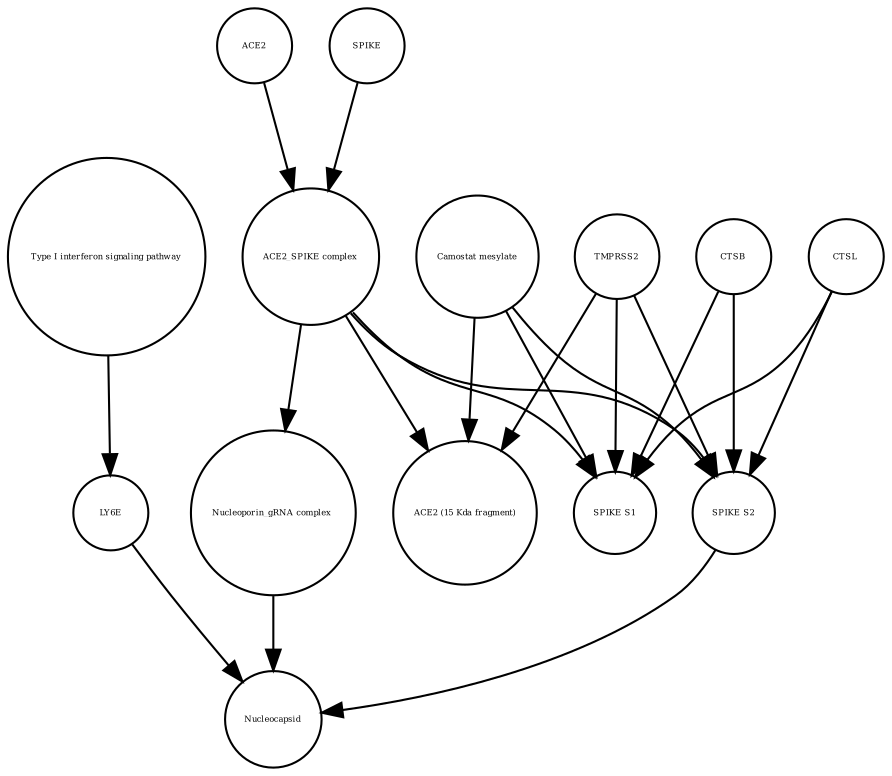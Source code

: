 strict digraph  {
"Type I interferon signaling pathway" [annotation="", bipartite=0, cls=phenotype, fontsize=4, label="Type I interferon signaling pathway", shape=circle];
LY6E [annotation="", bipartite=0, cls=macromolecule, fontsize=4, label=LY6E, shape=circle];
CTSL [annotation="", bipartite=0, cls=macromolecule, fontsize=4, label=CTSL, shape=circle];
"ACE2 (15 Kda fragment)" [annotation="", bipartite=0, cls=macromolecule, fontsize=4, label="ACE2 (15 Kda fragment)", shape=circle];
"Camostat mesylate" [annotation="urn_miriam_pubchem.compound_2536", bipartite=0, cls="simple chemical", fontsize=4, label="Camostat mesylate", shape=circle];
ACE2 [annotation="", bipartite=0, cls=macromolecule, fontsize=4, label=ACE2, shape=circle];
"ACE2_SPIKE complex" [annotation="", bipartite=0, cls=complex, fontsize=4, label="ACE2_SPIKE complex", shape=circle];
TMPRSS2 [annotation="", bipartite=0, cls=macromolecule, fontsize=4, label=TMPRSS2, shape=circle];
Nucleocapsid [annotation="", bipartite=0, cls=complex, fontsize=4, label=Nucleocapsid, shape=circle];
SPIKE [annotation="", bipartite=0, cls="macromolecule multimer", fontsize=4, label=SPIKE, shape=circle];
"SPIKE S1" [annotation="", bipartite=0, cls=macromolecule, fontsize=4, label="SPIKE S1", shape=circle];
"SPIKE S2" [annotation="", bipartite=0, cls=macromolecule, fontsize=4, label="SPIKE S2", shape=circle];
"Nucleoporin_gRNA complex " [annotation="", bipartite=0, cls=complex, fontsize=4, label="Nucleoporin_gRNA complex ", shape=circle];
CTSB [annotation="", bipartite=0, cls=macromolecule, fontsize=4, label=CTSB, shape=circle];
"Type I interferon signaling pathway" -> LY6E  [annotation="", interaction_type=stimulation];
LY6E -> Nucleocapsid  [annotation="urn_miriam_doi_10.1101%2F2020.03.05.979260", interaction_type=inhibition];
CTSL -> "SPIKE S2"  [annotation=urn_miriam_pubmed_32142651, interaction_type=catalysis];
CTSL -> "SPIKE S1"  [annotation=urn_miriam_pubmed_32142651, interaction_type=catalysis];
"Camostat mesylate" -> "SPIKE S2"  [annotation="urn_miriam_pubmed_32142651|urn_miriam_pubmed_32094589|urn_miriam_pubmed_24227843", interaction_type=inhibition];
"Camostat mesylate" -> "ACE2 (15 Kda fragment)"  [annotation="urn_miriam_pubmed_32142651|urn_miriam_pubmed_32094589|urn_miriam_pubmed_24227843", interaction_type=inhibition];
"Camostat mesylate" -> "SPIKE S1"  [annotation="urn_miriam_pubmed_32142651|urn_miriam_pubmed_32094589|urn_miriam_pubmed_24227843", interaction_type=inhibition];
ACE2 -> "ACE2_SPIKE complex"  [annotation="", interaction_type=production];
"ACE2_SPIKE complex" -> "SPIKE S2"  [annotation="", interaction_type=production];
"ACE2_SPIKE complex" -> "SPIKE S1"  [annotation="", interaction_type=production];
"ACE2_SPIKE complex" -> "Nucleoporin_gRNA complex "  [annotation="urn_miriam_pubmed_32142651|urn_miriam_pubmed_32094589", interaction_type=stimulation];
"ACE2_SPIKE complex" -> "ACE2 (15 Kda fragment)"  [annotation="", interaction_type=production];
TMPRSS2 -> "SPIKE S2"  [annotation="urn_miriam_pubmed_32142651|urn_miriam_pubmed_32094589|urn_miriam_pubmed_24227843", interaction_type=catalysis];
TMPRSS2 -> "ACE2 (15 Kda fragment)"  [annotation="urn_miriam_pubmed_32142651|urn_miriam_pubmed_32094589|urn_miriam_pubmed_24227843", interaction_type=catalysis];
TMPRSS2 -> "SPIKE S1"  [annotation="urn_miriam_pubmed_32142651|urn_miriam_pubmed_32094589|urn_miriam_pubmed_24227843", interaction_type=catalysis];
SPIKE -> "ACE2_SPIKE complex"  [annotation="", interaction_type=production];
"SPIKE S2" -> Nucleocapsid  [annotation="urn_miriam_doi_10.1101%2F2020.03.05.979260", interaction_type=stimulation];
"Nucleoporin_gRNA complex " -> Nucleocapsid  [annotation="", interaction_type=production];
CTSB -> "SPIKE S2"  [annotation=urn_miriam_pubmed_32142651, interaction_type=catalysis];
CTSB -> "SPIKE S1"  [annotation=urn_miriam_pubmed_32142651, interaction_type=catalysis];
}
